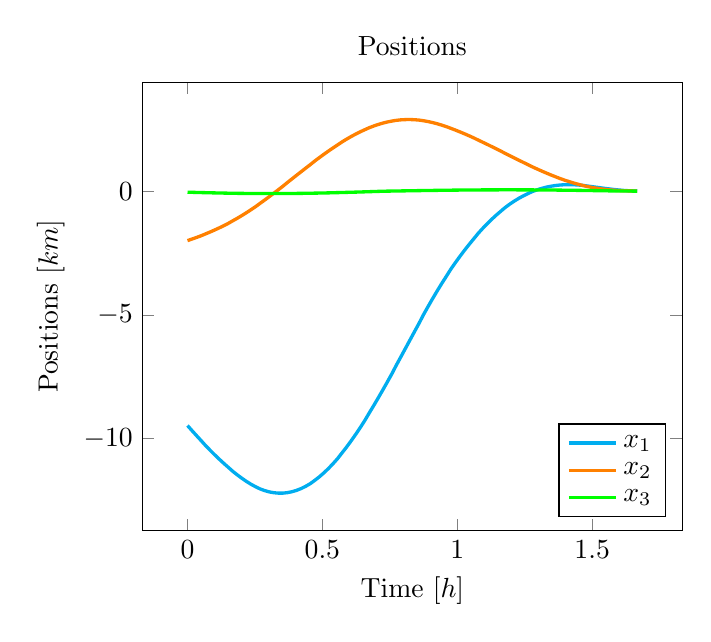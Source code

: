 \begin{tikzpicture}[]
\begin{axis}[legend pos = {south east}, ylabel = {Positions $[km]$}, title = {Positions}, xlabel = {Time $[h]$}]\addplot+ [no marks, cyan, very thick]coordinates {
(0.0, -9.477)
(0.017, -9.686)
(0.034, -9.891)
(0.051, -10.092)
(0.067, -10.287)
(0.084, -10.477)
(0.101, -10.662)
(0.118, -10.84)
(0.135, -11.01)
(0.152, -11.174)
(0.168, -11.329)
(0.185, -11.475)
(0.202, -11.612)
(0.219, -11.739)
(0.236, -11.854)
(0.253, -11.954)
(0.269, -12.038)
(0.286, -12.106)
(0.303, -12.158)
(0.32, -12.192)
(0.337, -12.209)
(0.354, -12.208)
(0.37, -12.189)
(0.387, -12.152)
(0.404, -12.097)
(0.421, -12.024)
(0.438, -11.933)
(0.455, -11.825)
(0.471, -11.698)
(0.488, -11.555)
(0.505, -11.394)
(0.522, -11.217)
(0.539, -11.024)
(0.556, -10.816)
(0.572, -10.592)
(0.589, -10.355)
(0.606, -10.103)
(0.623, -9.839)
(0.64, -9.563)
(0.657, -9.276)
(0.673, -8.979)
(0.69, -8.673)
(0.707, -8.358)
(0.724, -8.036)
(0.741, -7.708)
(0.758, -7.375)
(0.774, -7.037)
(0.791, -6.697)
(0.808, -6.354)
(0.825, -6.011)
(0.842, -5.669)
(0.859, -5.328)
(0.875, -4.99)
(0.892, -4.66)
(0.909, -4.338)
(0.926, -4.026)
(0.943, -3.724)
(0.96, -3.434)
(0.976, -3.156)
(0.993, -2.89)
(1.01, -2.635)
(1.027, -2.389)
(1.044, -2.154)
(1.061, -1.929)
(1.077, -1.714)
(1.094, -1.51)
(1.111, -1.317)
(1.128, -1.135)
(1.145, -0.965)
(1.162, -0.806)
(1.178, -0.659)
(1.195, -0.523)
(1.212, -0.399)
(1.229, -0.286)
(1.246, -0.185)
(1.263, -0.094)
(1.279, -0.015)
(1.296, 0.053)
(1.313, 0.111)
(1.33, 0.159)
(1.347, 0.197)
(1.364, 0.226)
(1.38, 0.246)
(1.397, 0.258)
(1.414, 0.262)
(1.431, 0.258)
(1.448, 0.247)
(1.465, 0.231)
(1.481, 0.208)
(1.498, 0.183)
(1.515, 0.158)
(1.532, 0.132)
(1.549, 0.108)
(1.566, 0.085)
(1.582, 0.064)
(1.599, 0.045)
(1.616, 0.029)
(1.633, 0.017)
(1.65, 0.008)
(1.667, 0.002)
};
\addlegendentry{$x_1$}
\addplot+ [no marks, orange, very thick]coordinates {
(0.0, -2.0)
(0.017, -1.937)
(0.034, -1.871)
(0.051, -1.802)
(0.067, -1.729)
(0.084, -1.651)
(0.101, -1.57)
(0.118, -1.484)
(0.135, -1.394)
(0.152, -1.299)
(0.168, -1.199)
(0.185, -1.094)
(0.202, -0.984)
(0.219, -0.868)
(0.236, -0.748)
(0.253, -0.623)
(0.269, -0.494)
(0.286, -0.361)
(0.303, -0.224)
(0.32, -0.084)
(0.337, 0.058)
(0.354, 0.201)
(0.37, 0.346)
(0.387, 0.492)
(0.404, 0.638)
(0.421, 0.783)
(0.438, 0.927)
(0.455, 1.07)
(0.471, 1.211)
(0.488, 1.349)
(0.505, 1.485)
(0.522, 1.616)
(0.539, 1.744)
(0.556, 1.866)
(0.572, 1.984)
(0.589, 2.096)
(0.606, 2.203)
(0.623, 2.303)
(0.64, 2.396)
(0.657, 2.482)
(0.673, 2.56)
(0.69, 2.631)
(0.707, 2.694)
(0.724, 2.749)
(0.741, 2.795)
(0.758, 2.832)
(0.774, 2.861)
(0.791, 2.881)
(0.808, 2.891)
(0.825, 2.893)
(0.842, 2.886)
(0.859, 2.87)
(0.875, 2.845)
(0.892, 2.811)
(0.909, 2.77)
(0.926, 2.721)
(0.943, 2.666)
(0.96, 2.605)
(0.976, 2.538)
(0.993, 2.468)
(1.01, 2.393)
(1.027, 2.316)
(1.044, 2.235)
(1.061, 2.152)
(1.077, 2.066)
(1.094, 1.978)
(1.111, 1.889)
(1.128, 1.798)
(1.145, 1.706)
(1.162, 1.614)
(1.178, 1.521)
(1.195, 1.428)
(1.212, 1.336)
(1.229, 1.244)
(1.246, 1.154)
(1.263, 1.065)
(1.279, 0.978)
(1.296, 0.893)
(1.313, 0.811)
(1.33, 0.731)
(1.347, 0.654)
(1.364, 0.581)
(1.38, 0.512)
(1.397, 0.447)
(1.414, 0.386)
(1.431, 0.329)
(1.448, 0.277)
(1.465, 0.23)
(1.481, 0.188)
(1.498, 0.151)
(1.515, 0.12)
(1.532, 0.092)
(1.549, 0.069)
(1.566, 0.05)
(1.582, 0.034)
(1.599, 0.023)
(1.616, 0.016)
(1.633, 0.011)
(1.65, 0.008)
(1.667, 0.006)
};
\addlegendentry{$x_2$}
\addplot+ [no marks, green, very thick]coordinates {
(0.0, -0.043)
(0.017, -0.048)
(0.034, -0.054)
(0.051, -0.059)
(0.067, -0.063)
(0.084, -0.068)
(0.101, -0.072)
(0.118, -0.076)
(0.135, -0.08)
(0.152, -0.084)
(0.168, -0.087)
(0.185, -0.09)
(0.202, -0.092)
(0.219, -0.094)
(0.236, -0.096)
(0.253, -0.097)
(0.269, -0.098)
(0.286, -0.099)
(0.303, -0.099)
(0.32, -0.099)
(0.337, -0.099)
(0.354, -0.098)
(0.37, -0.097)
(0.387, -0.095)
(0.404, -0.093)
(0.421, -0.091)
(0.438, -0.088)
(0.455, -0.086)
(0.471, -0.082)
(0.488, -0.079)
(0.505, -0.075)
(0.522, -0.071)
(0.539, -0.066)
(0.556, -0.061)
(0.572, -0.057)
(0.589, -0.051)
(0.606, -0.046)
(0.623, -0.041)
(0.64, -0.035)
(0.657, -0.029)
(0.673, -0.023)
(0.69, -0.017)
(0.707, -0.011)
(0.724, -0.005)
(0.741, -0.001)
(0.758, 0.002)
(0.774, 0.005)
(0.791, 0.008)
(0.808, 0.011)
(0.825, 0.014)
(0.842, 0.017)
(0.859, 0.02)
(0.875, 0.023)
(0.892, 0.026)
(0.909, 0.028)
(0.926, 0.031)
(0.943, 0.033)
(0.96, 0.036)
(0.976, 0.038)
(0.993, 0.04)
(1.01, 0.042)
(1.027, 0.044)
(1.044, 0.045)
(1.061, 0.047)
(1.077, 0.048)
(1.094, 0.049)
(1.111, 0.05)
(1.128, 0.051)
(1.145, 0.051)
(1.162, 0.052)
(1.178, 0.052)
(1.195, 0.052)
(1.212, 0.052)
(1.229, 0.051)
(1.246, 0.051)
(1.263, 0.05)
(1.279, 0.049)
(1.296, 0.048)
(1.313, 0.047)
(1.33, 0.045)
(1.347, 0.043)
(1.364, 0.042)
(1.38, 0.04)
(1.397, 0.037)
(1.414, 0.035)
(1.431, 0.033)
(1.448, 0.03)
(1.465, 0.028)
(1.481, 0.025)
(1.498, 0.022)
(1.515, 0.019)
(1.532, 0.016)
(1.549, 0.013)
(1.566, 0.01)
(1.582, 0.007)
(1.599, 0.006)
(1.616, 0.004)
(1.633, 0.002)
(1.65, 0.001)
(1.667, -0.001)
};
\addlegendentry{$x_3$}
\end{axis}

\end{tikzpicture}
